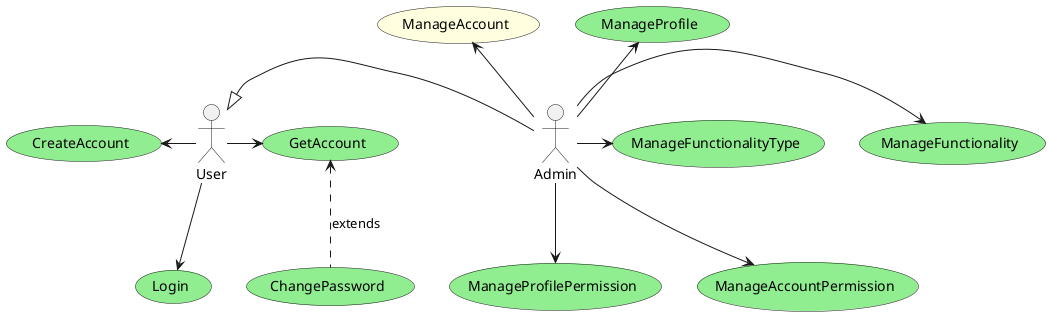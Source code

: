 @startuml Use Case

actor User
actor Admin

usecase CreateAccount #LightGreen
usecase Login #LightGreen
usecase GetAccount #LightGreen
usecase ChangePassword #LightGreen
usecase ManageProfile #LightGreen
usecase ManageFunctionalityType #LightGreen
usecase ManageFunctionality #LightGreen
usecase ManageProfilePermission #LightGreen
usecase ManageAccountPermission #LightGreen
usecase ManageAccount #LightYellow

User <|-r- Admin

User -l-> (CreateAccount) 
User -r-> (GetAccount)
(GetAccount) <.d. (ChangePassword) : extends
User -d-> (Login)

Admin -u-> (ManageProfile) 
Admin -u-> (ManageAccount) 
Admin -d-> (ManageProfilePermission) 
Admin -d-> (ManageAccountPermission) 
Admin -r-> (ManageFunctionality) 
Admin -r-> (ManageFunctionalityType) 

@enduml